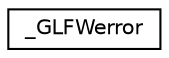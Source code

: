 digraph "Graphical Class Hierarchy"
{
 // LATEX_PDF_SIZE
  edge [fontname="Helvetica",fontsize="10",labelfontname="Helvetica",labelfontsize="10"];
  node [fontname="Helvetica",fontsize="10",shape=record];
  rankdir="LR";
  Node0 [label="_GLFWerror",height=0.2,width=0.4,color="black", fillcolor="white", style="filled",URL="$struct__GLFWerror.html",tooltip=" "];
}
